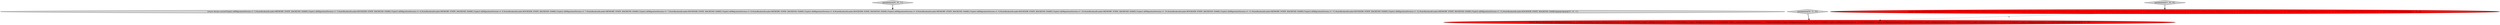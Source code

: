digraph {
5 [style = filled, label = "parameters['0', '0', '1']", fillcolor = lightgray, shape = diamond image = "AAA0AAABBB3BBB"];
1 [style = filled, label = "return Arrays.asList(Tuple2.of(MigrationVersion.v1_3,1496532000000L),Tuple2.of(MigrationVersion.v1_4,1516897628000L),Tuple2.of(MigrationVersion.v1_5,1533639934000L),Tuple2.of(MigrationVersion.v1_6,1534696817000L),Tuple2.of(MigrationVersion.v1_7,1544024599000L),Tuple2.of(MigrationVersion.v1_8,1555215710000L),Tuple2.of(MigrationVersion.v1_9,1567499868000L),Tuple2.of(MigrationVersion.v1_10,1594559333000L),Tuple2.of(MigrationVersion.v1_11,1594561663000L),Tuple2.of(MigrationVersion.v1_12,1613720148000L))@@@3@@@['1', '0', '0']", fillcolor = red, shape = ellipse image = "AAA1AAABBB1BBB"];
0 [style = filled, label = "parameters['1', '0', '0']", fillcolor = lightgray, shape = diamond image = "AAA0AAABBB1BBB"];
4 [style = filled, label = "return Arrays.asList(Tuple2.of(MigrationVersion.v1_5,StateBackendLoader.MEMORY_STATE_BACKEND_NAME),Tuple2.of(MigrationVersion.v1_5,StateBackendLoader.ROCKSDB_STATE_BACKEND_NAME),Tuple2.of(MigrationVersion.v1_6,StateBackendLoader.MEMORY_STATE_BACKEND_NAME),Tuple2.of(MigrationVersion.v1_6,StateBackendLoader.ROCKSDB_STATE_BACKEND_NAME),Tuple2.of(MigrationVersion.v1_7,StateBackendLoader.MEMORY_STATE_BACKEND_NAME),Tuple2.of(MigrationVersion.v1_7,StateBackendLoader.ROCKSDB_STATE_BACKEND_NAME),Tuple2.of(MigrationVersion.v1_8,StateBackendLoader.MEMORY_STATE_BACKEND_NAME),Tuple2.of(MigrationVersion.v1_8,StateBackendLoader.ROCKSDB_STATE_BACKEND_NAME),Tuple2.of(MigrationVersion.v1_9,StateBackendLoader.MEMORY_STATE_BACKEND_NAME),Tuple2.of(MigrationVersion.v1_9,StateBackendLoader.ROCKSDB_STATE_BACKEND_NAME),Tuple2.of(MigrationVersion.v1_10,StateBackendLoader.MEMORY_STATE_BACKEND_NAME),Tuple2.of(MigrationVersion.v1_10,StateBackendLoader.ROCKSDB_STATE_BACKEND_NAME),Tuple2.of(MigrationVersion.v1_11,StateBackendLoader.MEMORY_STATE_BACKEND_NAME),Tuple2.of(MigrationVersion.v1_11,StateBackendLoader.ROCKSDB_STATE_BACKEND_NAME),Tuple2.of(MigrationVersion.v1_12,StateBackendLoader.MEMORY_STATE_BACKEND_NAME),Tuple2.of(MigrationVersion.v1_12,StateBackendLoader.ROCKSDB_STATE_BACKEND_NAME))@@@3@@@['0', '0', '1']", fillcolor = lightgray, shape = ellipse image = "AAA0AAABBB3BBB"];
2 [style = filled, label = "parameters['0', '1', '0']", fillcolor = lightgray, shape = diamond image = "AAA0AAABBB2BBB"];
3 [style = filled, label = "return Arrays.asList(Tuple2.of(MigrationVersion.v1_3,1496532000000L),Tuple2.of(MigrationVersion.v1_4,1516897628000L),Tuple2.of(MigrationVersion.v1_5,1533639934000L),Tuple2.of(MigrationVersion.v1_6,1534696817000L),Tuple2.of(MigrationVersion.v1_7,1544024599000L),Tuple2.of(MigrationVersion.v1_8,1555215710000L),Tuple2.of(MigrationVersion.v1_9,1567499868000L),Tuple2.of(MigrationVersion.v1_10,1594559333000L),Tuple2.of(MigrationVersion.v1_11,1594561663000L),Tuple2.of(MigrationVersion.v1_12,1613720148000L),Tuple2.of(MigrationVersion.v1_13,1627550216000L))@@@3@@@['0', '1', '0']", fillcolor = red, shape = ellipse image = "AAA1AAABBB2BBB"];
5->4 [style = bold, label=""];
2->3 [style = bold, label=""];
1->3 [style = dashed, label="0"];
0->1 [style = bold, label=""];
}
